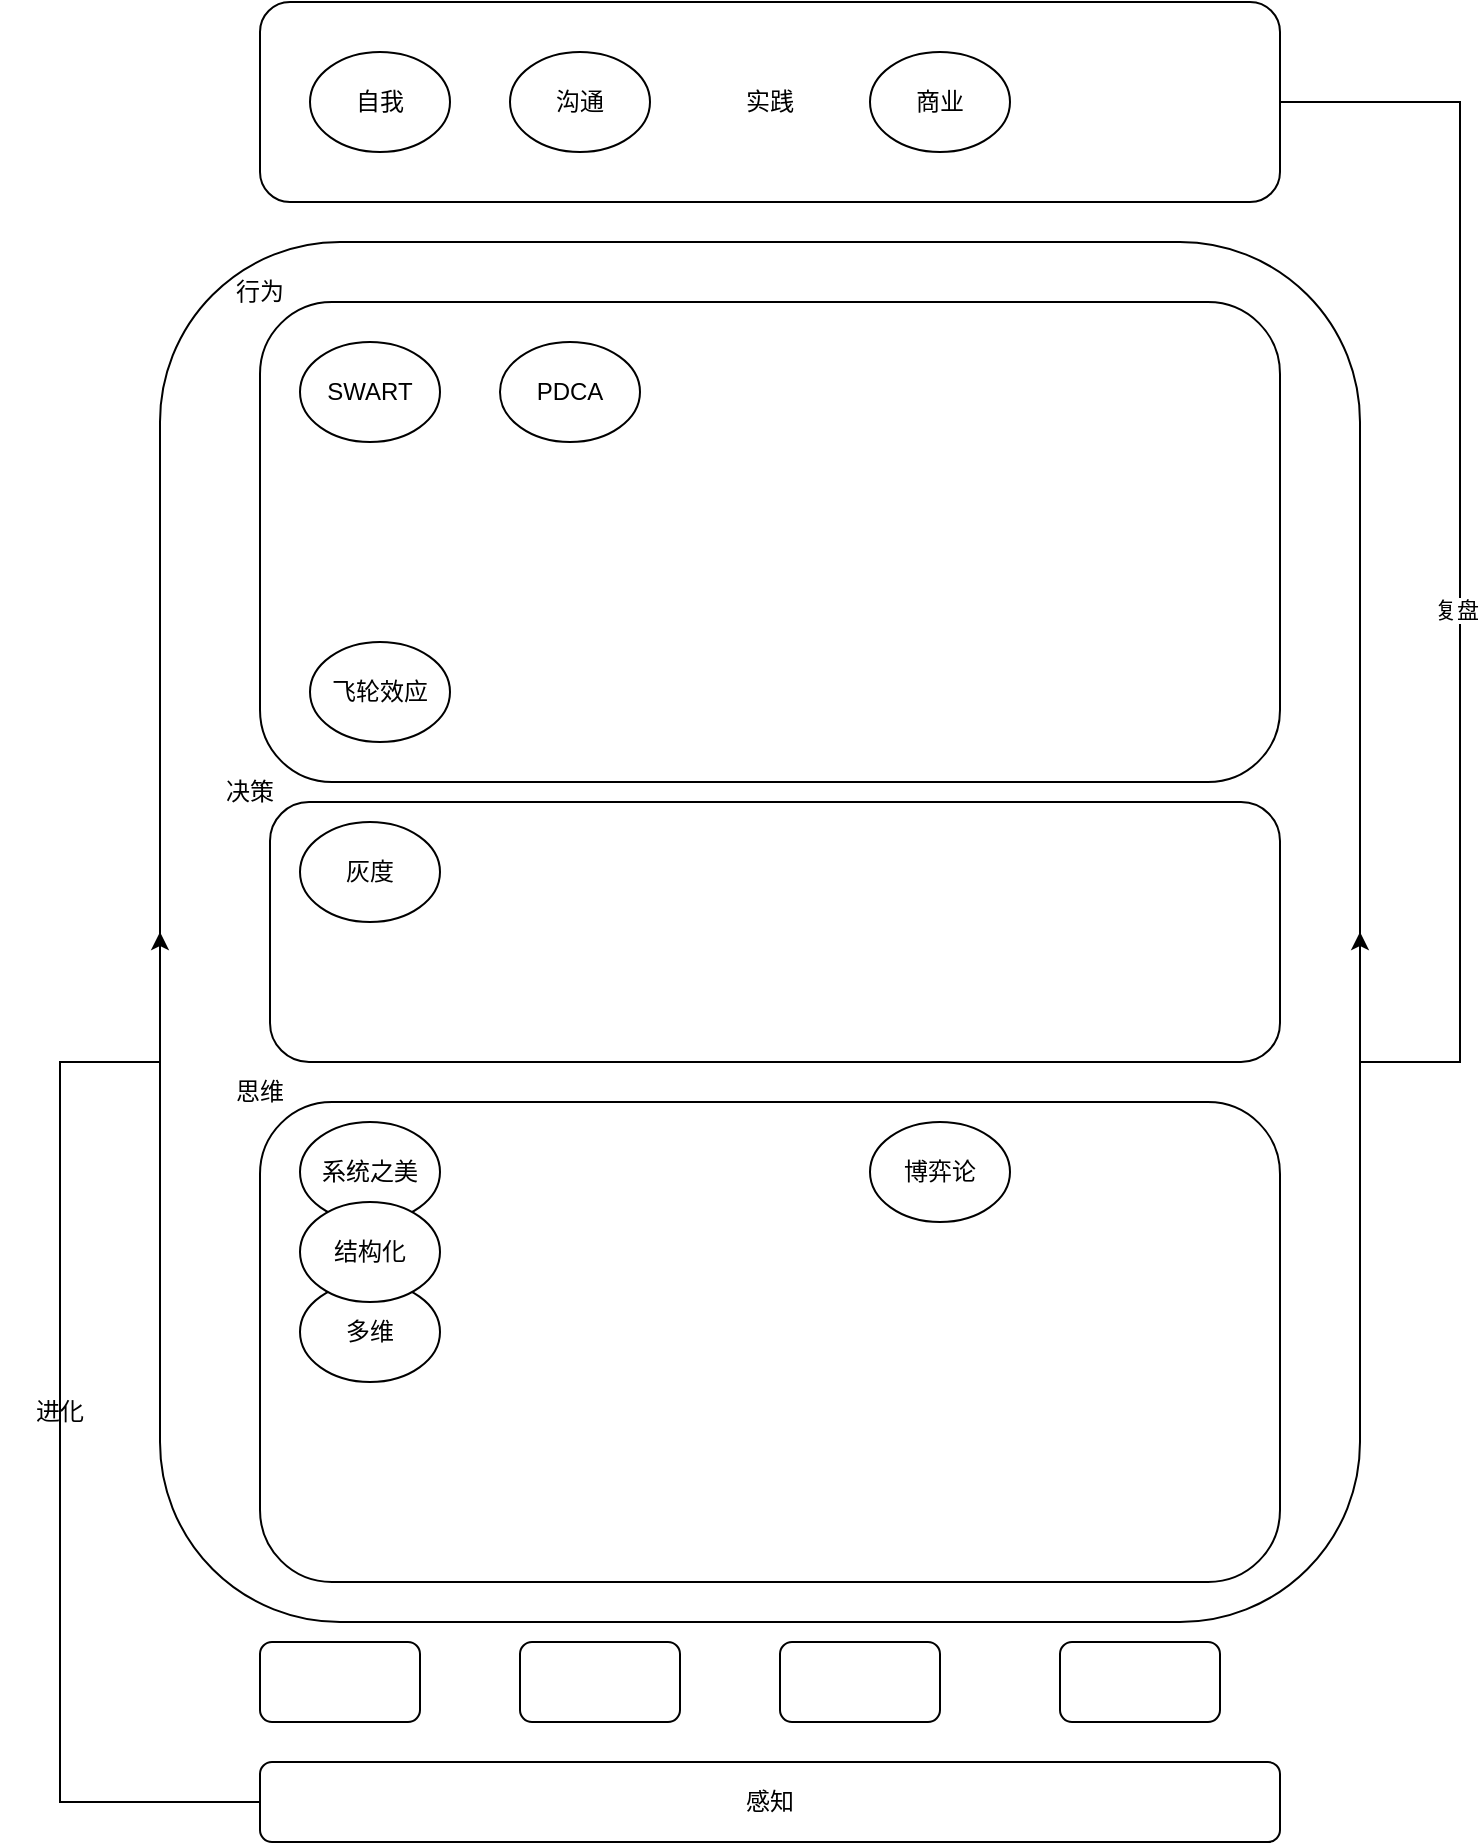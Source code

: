 <mxfile version="17.4.0" type="github">
  <diagram id="6t-HRYRo3RntBsjj9dX_" name="Page-1">
    <mxGraphModel dx="1673" dy="2110" grid="1" gridSize="10" guides="1" tooltips="1" connect="1" arrows="1" fold="1" page="1" pageScale="1" pageWidth="827" pageHeight="1169" math="0" shadow="0">
      <root>
        <mxCell id="0" />
        <mxCell id="1" parent="0" />
        <mxCell id="4zZC_BVY_g6dotP5J9YV-17" value="" style="rounded=1;whiteSpace=wrap;html=1;" vertex="1" parent="1">
          <mxGeometry x="160" y="-270" width="600" height="690" as="geometry" />
        </mxCell>
        <mxCell id="4zZC_BVY_g6dotP5J9YV-1" value="" style="rounded=1;whiteSpace=wrap;html=1;" vertex="1" parent="1">
          <mxGeometry x="210" y="430" width="80" height="40" as="geometry" />
        </mxCell>
        <mxCell id="4zZC_BVY_g6dotP5J9YV-20" style="edgeStyle=orthogonalEdgeStyle;rounded=0;orthogonalLoop=1;jettySize=auto;html=1;exitX=0;exitY=0.5;exitDx=0;exitDy=0;entryX=0;entryY=0.5;entryDx=0;entryDy=0;" edge="1" parent="1" source="4zZC_BVY_g6dotP5J9YV-2" target="4zZC_BVY_g6dotP5J9YV-17">
          <mxGeometry relative="1" as="geometry">
            <Array as="points">
              <mxPoint x="110" y="510" />
              <mxPoint x="110" y="140" />
            </Array>
          </mxGeometry>
        </mxCell>
        <mxCell id="4zZC_BVY_g6dotP5J9YV-2" value="感知" style="rounded=1;whiteSpace=wrap;html=1;" vertex="1" parent="1">
          <mxGeometry x="210" y="490" width="510" height="40" as="geometry" />
        </mxCell>
        <mxCell id="4zZC_BVY_g6dotP5J9YV-3" value="" style="rounded=1;whiteSpace=wrap;html=1;" vertex="1" parent="1">
          <mxGeometry x="340" y="430" width="80" height="40" as="geometry" />
        </mxCell>
        <mxCell id="4zZC_BVY_g6dotP5J9YV-4" value="" style="rounded=1;whiteSpace=wrap;html=1;" vertex="1" parent="1">
          <mxGeometry x="470" y="430" width="80" height="40" as="geometry" />
        </mxCell>
        <mxCell id="4zZC_BVY_g6dotP5J9YV-5" value="" style="rounded=1;whiteSpace=wrap;html=1;" vertex="1" parent="1">
          <mxGeometry x="610" y="430" width="80" height="40" as="geometry" />
        </mxCell>
        <mxCell id="4zZC_BVY_g6dotP5J9YV-6" value="" style="rounded=1;whiteSpace=wrap;html=1;" vertex="1" parent="1">
          <mxGeometry x="210" y="160" width="510" height="240" as="geometry" />
        </mxCell>
        <mxCell id="4zZC_BVY_g6dotP5J9YV-7" value="系统之美" style="ellipse;whiteSpace=wrap;html=1;" vertex="1" parent="1">
          <mxGeometry x="230" y="170" width="70" height="50" as="geometry" />
        </mxCell>
        <mxCell id="4zZC_BVY_g6dotP5J9YV-8" value="多维" style="ellipse;whiteSpace=wrap;html=1;" vertex="1" parent="1">
          <mxGeometry x="230" y="250" width="70" height="50" as="geometry" />
        </mxCell>
        <mxCell id="4zZC_BVY_g6dotP5J9YV-9" value="博弈论" style="ellipse;whiteSpace=wrap;html=1;" vertex="1" parent="1">
          <mxGeometry x="515" y="170" width="70" height="50" as="geometry" />
        </mxCell>
        <mxCell id="4zZC_BVY_g6dotP5J9YV-10" value="结构化" style="ellipse;whiteSpace=wrap;html=1;" vertex="1" parent="1">
          <mxGeometry x="230" y="210" width="70" height="50" as="geometry" />
        </mxCell>
        <mxCell id="4zZC_BVY_g6dotP5J9YV-11" value="" style="rounded=1;whiteSpace=wrap;html=1;" vertex="1" parent="1">
          <mxGeometry x="210" y="-240" width="510" height="240" as="geometry" />
        </mxCell>
        <mxCell id="4zZC_BVY_g6dotP5J9YV-12" value="思维" style="text;html=1;strokeColor=none;fillColor=none;align=center;verticalAlign=middle;whiteSpace=wrap;rounded=0;" vertex="1" parent="1">
          <mxGeometry x="180" y="140" width="60" height="30" as="geometry" />
        </mxCell>
        <mxCell id="4zZC_BVY_g6dotP5J9YV-13" value="行为" style="text;html=1;strokeColor=none;fillColor=none;align=center;verticalAlign=middle;whiteSpace=wrap;rounded=0;" vertex="1" parent="1">
          <mxGeometry x="180" y="-260" width="60" height="30" as="geometry" />
        </mxCell>
        <mxCell id="4zZC_BVY_g6dotP5J9YV-14" value="SWART" style="ellipse;whiteSpace=wrap;html=1;" vertex="1" parent="1">
          <mxGeometry x="230" y="-220" width="70" height="50" as="geometry" />
        </mxCell>
        <mxCell id="4zZC_BVY_g6dotP5J9YV-15" value="PDCA" style="ellipse;whiteSpace=wrap;html=1;" vertex="1" parent="1">
          <mxGeometry x="330" y="-220" width="70" height="50" as="geometry" />
        </mxCell>
        <mxCell id="4zZC_BVY_g6dotP5J9YV-18" style="edgeStyle=orthogonalEdgeStyle;rounded=0;orthogonalLoop=1;jettySize=auto;html=1;exitX=1;exitY=0.5;exitDx=0;exitDy=0;entryX=1;entryY=0.5;entryDx=0;entryDy=0;" edge="1" parent="1" source="4zZC_BVY_g6dotP5J9YV-16" target="4zZC_BVY_g6dotP5J9YV-17">
          <mxGeometry relative="1" as="geometry">
            <Array as="points">
              <mxPoint x="810" y="-340" />
              <mxPoint x="810" y="140" />
              <mxPoint x="760" y="140" />
            </Array>
          </mxGeometry>
        </mxCell>
        <mxCell id="4zZC_BVY_g6dotP5J9YV-19" value="复盘" style="edgeLabel;html=1;align=center;verticalAlign=middle;resizable=0;points=[];" vertex="1" connectable="0" parent="4zZC_BVY_g6dotP5J9YV-18">
          <mxGeometry x="0.004" y="-2" relative="1" as="geometry">
            <mxPoint as="offset" />
          </mxGeometry>
        </mxCell>
        <mxCell id="4zZC_BVY_g6dotP5J9YV-16" value="实践" style="rounded=1;whiteSpace=wrap;html=1;" vertex="1" parent="1">
          <mxGeometry x="210" y="-390" width="510" height="100" as="geometry" />
        </mxCell>
        <mxCell id="4zZC_BVY_g6dotP5J9YV-21" value="进化" style="text;html=1;strokeColor=none;fillColor=none;align=center;verticalAlign=middle;whiteSpace=wrap;rounded=0;" vertex="1" parent="1">
          <mxGeometry x="80" y="300" width="60" height="30" as="geometry" />
        </mxCell>
        <mxCell id="4zZC_BVY_g6dotP5J9YV-22" value="自我" style="ellipse;whiteSpace=wrap;html=1;" vertex="1" parent="1">
          <mxGeometry x="235" y="-365" width="70" height="50" as="geometry" />
        </mxCell>
        <mxCell id="4zZC_BVY_g6dotP5J9YV-23" value="沟通" style="ellipse;whiteSpace=wrap;html=1;" vertex="1" parent="1">
          <mxGeometry x="335" y="-365" width="70" height="50" as="geometry" />
        </mxCell>
        <mxCell id="4zZC_BVY_g6dotP5J9YV-24" value="商业" style="ellipse;whiteSpace=wrap;html=1;" vertex="1" parent="1">
          <mxGeometry x="515" y="-365" width="70" height="50" as="geometry" />
        </mxCell>
        <mxCell id="4zZC_BVY_g6dotP5J9YV-25" value="" style="rounded=1;whiteSpace=wrap;html=1;" vertex="1" parent="1">
          <mxGeometry x="215" y="10" width="505" height="130" as="geometry" />
        </mxCell>
        <mxCell id="4zZC_BVY_g6dotP5J9YV-26" value="决策" style="text;html=1;strokeColor=none;fillColor=none;align=center;verticalAlign=middle;whiteSpace=wrap;rounded=0;" vertex="1" parent="1">
          <mxGeometry x="175" y="-10" width="60" height="30" as="geometry" />
        </mxCell>
        <mxCell id="4zZC_BVY_g6dotP5J9YV-27" value="灰度" style="ellipse;whiteSpace=wrap;html=1;" vertex="1" parent="1">
          <mxGeometry x="230" y="20" width="70" height="50" as="geometry" />
        </mxCell>
        <mxCell id="4zZC_BVY_g6dotP5J9YV-28" value="飞轮效应" style="ellipse;whiteSpace=wrap;html=1;" vertex="1" parent="1">
          <mxGeometry x="235" y="-70" width="70" height="50" as="geometry" />
        </mxCell>
      </root>
    </mxGraphModel>
  </diagram>
</mxfile>
